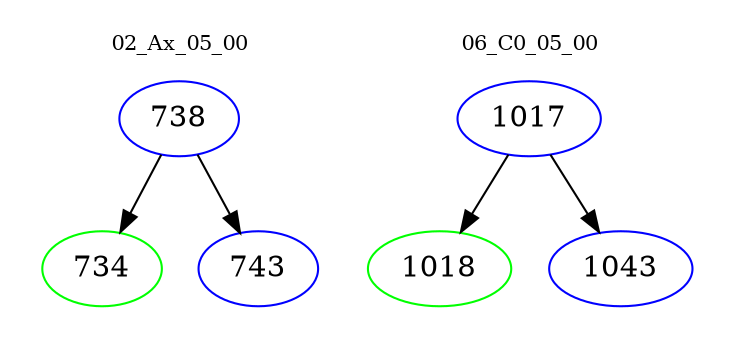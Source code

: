 digraph{
subgraph cluster_0 {
color = white
label = "02_Ax_05_00";
fontsize=10;
T0_738 [label="738", color="blue"]
T0_738 -> T0_734 [color="black"]
T0_734 [label="734", color="green"]
T0_738 -> T0_743 [color="black"]
T0_743 [label="743", color="blue"]
}
subgraph cluster_1 {
color = white
label = "06_C0_05_00";
fontsize=10;
T1_1017 [label="1017", color="blue"]
T1_1017 -> T1_1018 [color="black"]
T1_1018 [label="1018", color="green"]
T1_1017 -> T1_1043 [color="black"]
T1_1043 [label="1043", color="blue"]
}
}
